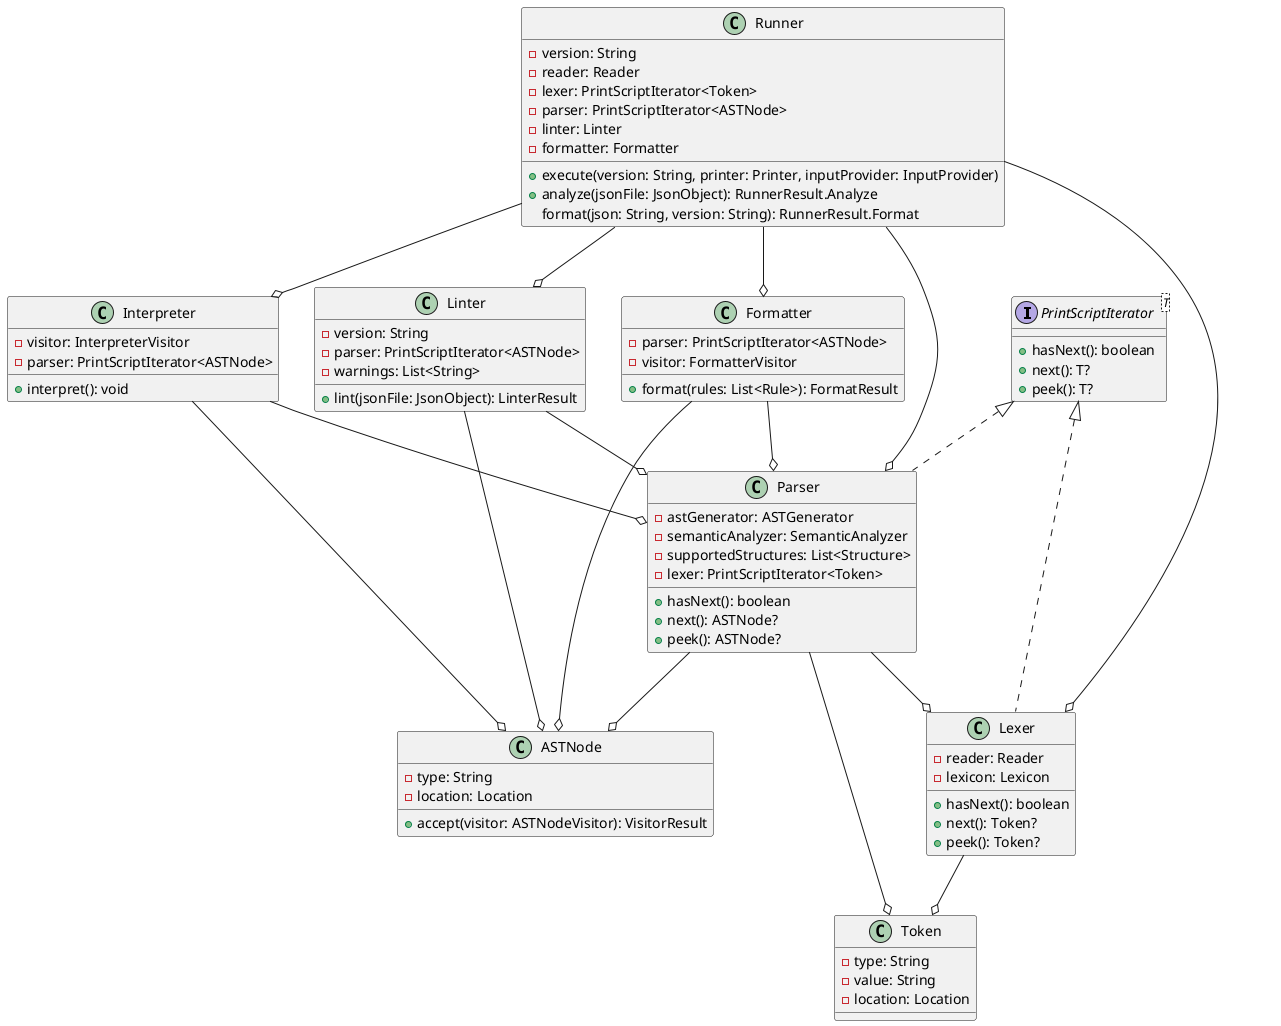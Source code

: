 @startuml

interface PrintScriptIterator<T> {
    + hasNext(): boolean
    + next(): T?
    + peek(): T?
}

class Lexer implements PrintScriptIterator<Token> {
    - reader: Reader
    - lexicon: Lexicon
    + hasNext(): boolean
    + next(): Token?
    + peek(): Token?
}

class Parser implements PrintScriptIterator<ASTNode> {
    - astGenerator: ASTGenerator
    - semanticAnalyzer: SemanticAnalyzer
    - supportedStructures: List<Structure>
    - lexer: PrintScriptIterator<Token>
    + hasNext(): boolean
    + next(): ASTNode?
    + peek(): ASTNode?
}

class Interpreter {
    - visitor: InterpreterVisitor
    - parser: PrintScriptIterator<ASTNode>
    + interpret(): void
}

class Formatter {
    - parser: PrintScriptIterator<ASTNode>
    - visitor: FormatterVisitor
    + format(rules: List<Rule>): FormatResult
}

class Linter {
    - version: String
    - parser: PrintScriptIterator<ASTNode>
    - warnings: List<String>
    + lint(jsonFile: JsonObject): LinterResult
}

class Runner {
    - version: String
    - reader: Reader
    - lexer: PrintScriptIterator<Token>
    - parser: PrintScriptIterator<ASTNode>
    - linter: Linter
    - formatter: Formatter

    + execute(version: String, printer: Printer, inputProvider: InputProvider)
    + analyze(jsonFile: JsonObject): RunnerResult.Analyze
    format(json: String, version: String): RunnerResult.Format
}

class ASTNode {
    - type: String
    - location: Location
    + accept(visitor: ASTNodeVisitor): VisitorResult
}

class Token {
    - type: String
    - value: String
    - location: Location
}

Lexer --o Token
Parser --o Token

Parser --o ASTNode
Interpreter --o ASTNode
Formatter --o ASTNode
Linter --o ASTNode

Parser --o Lexer
Interpreter --o Parser
Formatter --o Parser
Linter --o Parser

Runner --o Lexer
Runner --o Parser
Runner --o Linter
Runner --o Formatter
Runner --o Interpreter

@enduml
